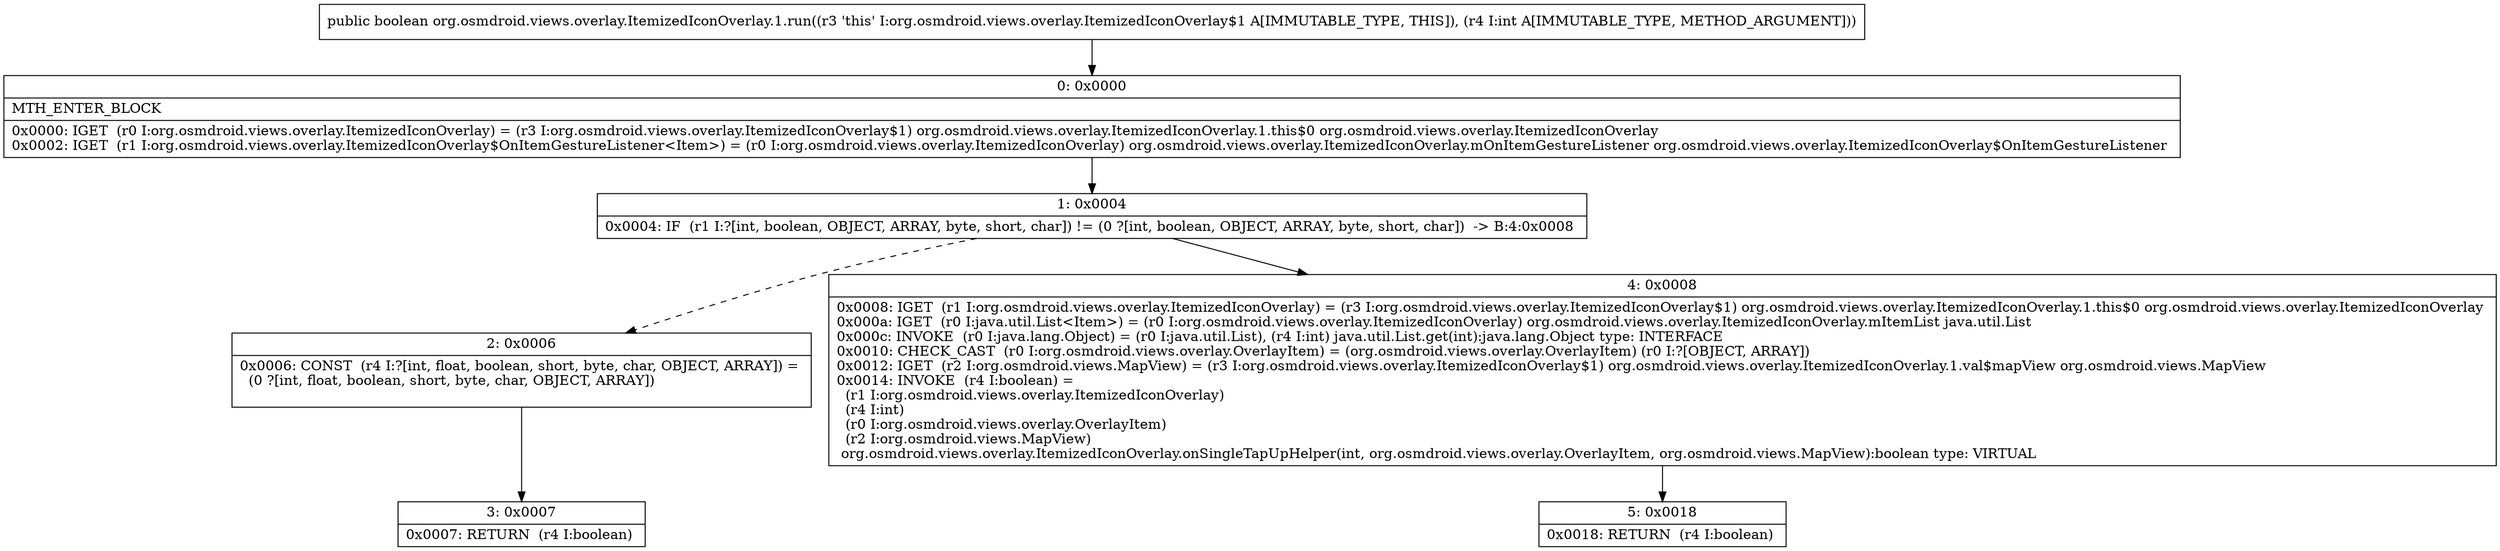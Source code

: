 digraph "CFG fororg.osmdroid.views.overlay.ItemizedIconOverlay.1.run(I)Z" {
Node_0 [shape=record,label="{0\:\ 0x0000|MTH_ENTER_BLOCK\l|0x0000: IGET  (r0 I:org.osmdroid.views.overlay.ItemizedIconOverlay) = (r3 I:org.osmdroid.views.overlay.ItemizedIconOverlay$1) org.osmdroid.views.overlay.ItemizedIconOverlay.1.this$0 org.osmdroid.views.overlay.ItemizedIconOverlay \l0x0002: IGET  (r1 I:org.osmdroid.views.overlay.ItemizedIconOverlay$OnItemGestureListener\<Item\>) = (r0 I:org.osmdroid.views.overlay.ItemizedIconOverlay) org.osmdroid.views.overlay.ItemizedIconOverlay.mOnItemGestureListener org.osmdroid.views.overlay.ItemizedIconOverlay$OnItemGestureListener \l}"];
Node_1 [shape=record,label="{1\:\ 0x0004|0x0004: IF  (r1 I:?[int, boolean, OBJECT, ARRAY, byte, short, char]) != (0 ?[int, boolean, OBJECT, ARRAY, byte, short, char])  \-\> B:4:0x0008 \l}"];
Node_2 [shape=record,label="{2\:\ 0x0006|0x0006: CONST  (r4 I:?[int, float, boolean, short, byte, char, OBJECT, ARRAY]) = \l  (0 ?[int, float, boolean, short, byte, char, OBJECT, ARRAY])\l \l}"];
Node_3 [shape=record,label="{3\:\ 0x0007|0x0007: RETURN  (r4 I:boolean) \l}"];
Node_4 [shape=record,label="{4\:\ 0x0008|0x0008: IGET  (r1 I:org.osmdroid.views.overlay.ItemizedIconOverlay) = (r3 I:org.osmdroid.views.overlay.ItemizedIconOverlay$1) org.osmdroid.views.overlay.ItemizedIconOverlay.1.this$0 org.osmdroid.views.overlay.ItemizedIconOverlay \l0x000a: IGET  (r0 I:java.util.List\<Item\>) = (r0 I:org.osmdroid.views.overlay.ItemizedIconOverlay) org.osmdroid.views.overlay.ItemizedIconOverlay.mItemList java.util.List \l0x000c: INVOKE  (r0 I:java.lang.Object) = (r0 I:java.util.List), (r4 I:int) java.util.List.get(int):java.lang.Object type: INTERFACE \l0x0010: CHECK_CAST  (r0 I:org.osmdroid.views.overlay.OverlayItem) = (org.osmdroid.views.overlay.OverlayItem) (r0 I:?[OBJECT, ARRAY]) \l0x0012: IGET  (r2 I:org.osmdroid.views.MapView) = (r3 I:org.osmdroid.views.overlay.ItemizedIconOverlay$1) org.osmdroid.views.overlay.ItemizedIconOverlay.1.val$mapView org.osmdroid.views.MapView \l0x0014: INVOKE  (r4 I:boolean) = \l  (r1 I:org.osmdroid.views.overlay.ItemizedIconOverlay)\l  (r4 I:int)\l  (r0 I:org.osmdroid.views.overlay.OverlayItem)\l  (r2 I:org.osmdroid.views.MapView)\l org.osmdroid.views.overlay.ItemizedIconOverlay.onSingleTapUpHelper(int, org.osmdroid.views.overlay.OverlayItem, org.osmdroid.views.MapView):boolean type: VIRTUAL \l}"];
Node_5 [shape=record,label="{5\:\ 0x0018|0x0018: RETURN  (r4 I:boolean) \l}"];
MethodNode[shape=record,label="{public boolean org.osmdroid.views.overlay.ItemizedIconOverlay.1.run((r3 'this' I:org.osmdroid.views.overlay.ItemizedIconOverlay$1 A[IMMUTABLE_TYPE, THIS]), (r4 I:int A[IMMUTABLE_TYPE, METHOD_ARGUMENT])) }"];
MethodNode -> Node_0;
Node_0 -> Node_1;
Node_1 -> Node_2[style=dashed];
Node_1 -> Node_4;
Node_2 -> Node_3;
Node_4 -> Node_5;
}

